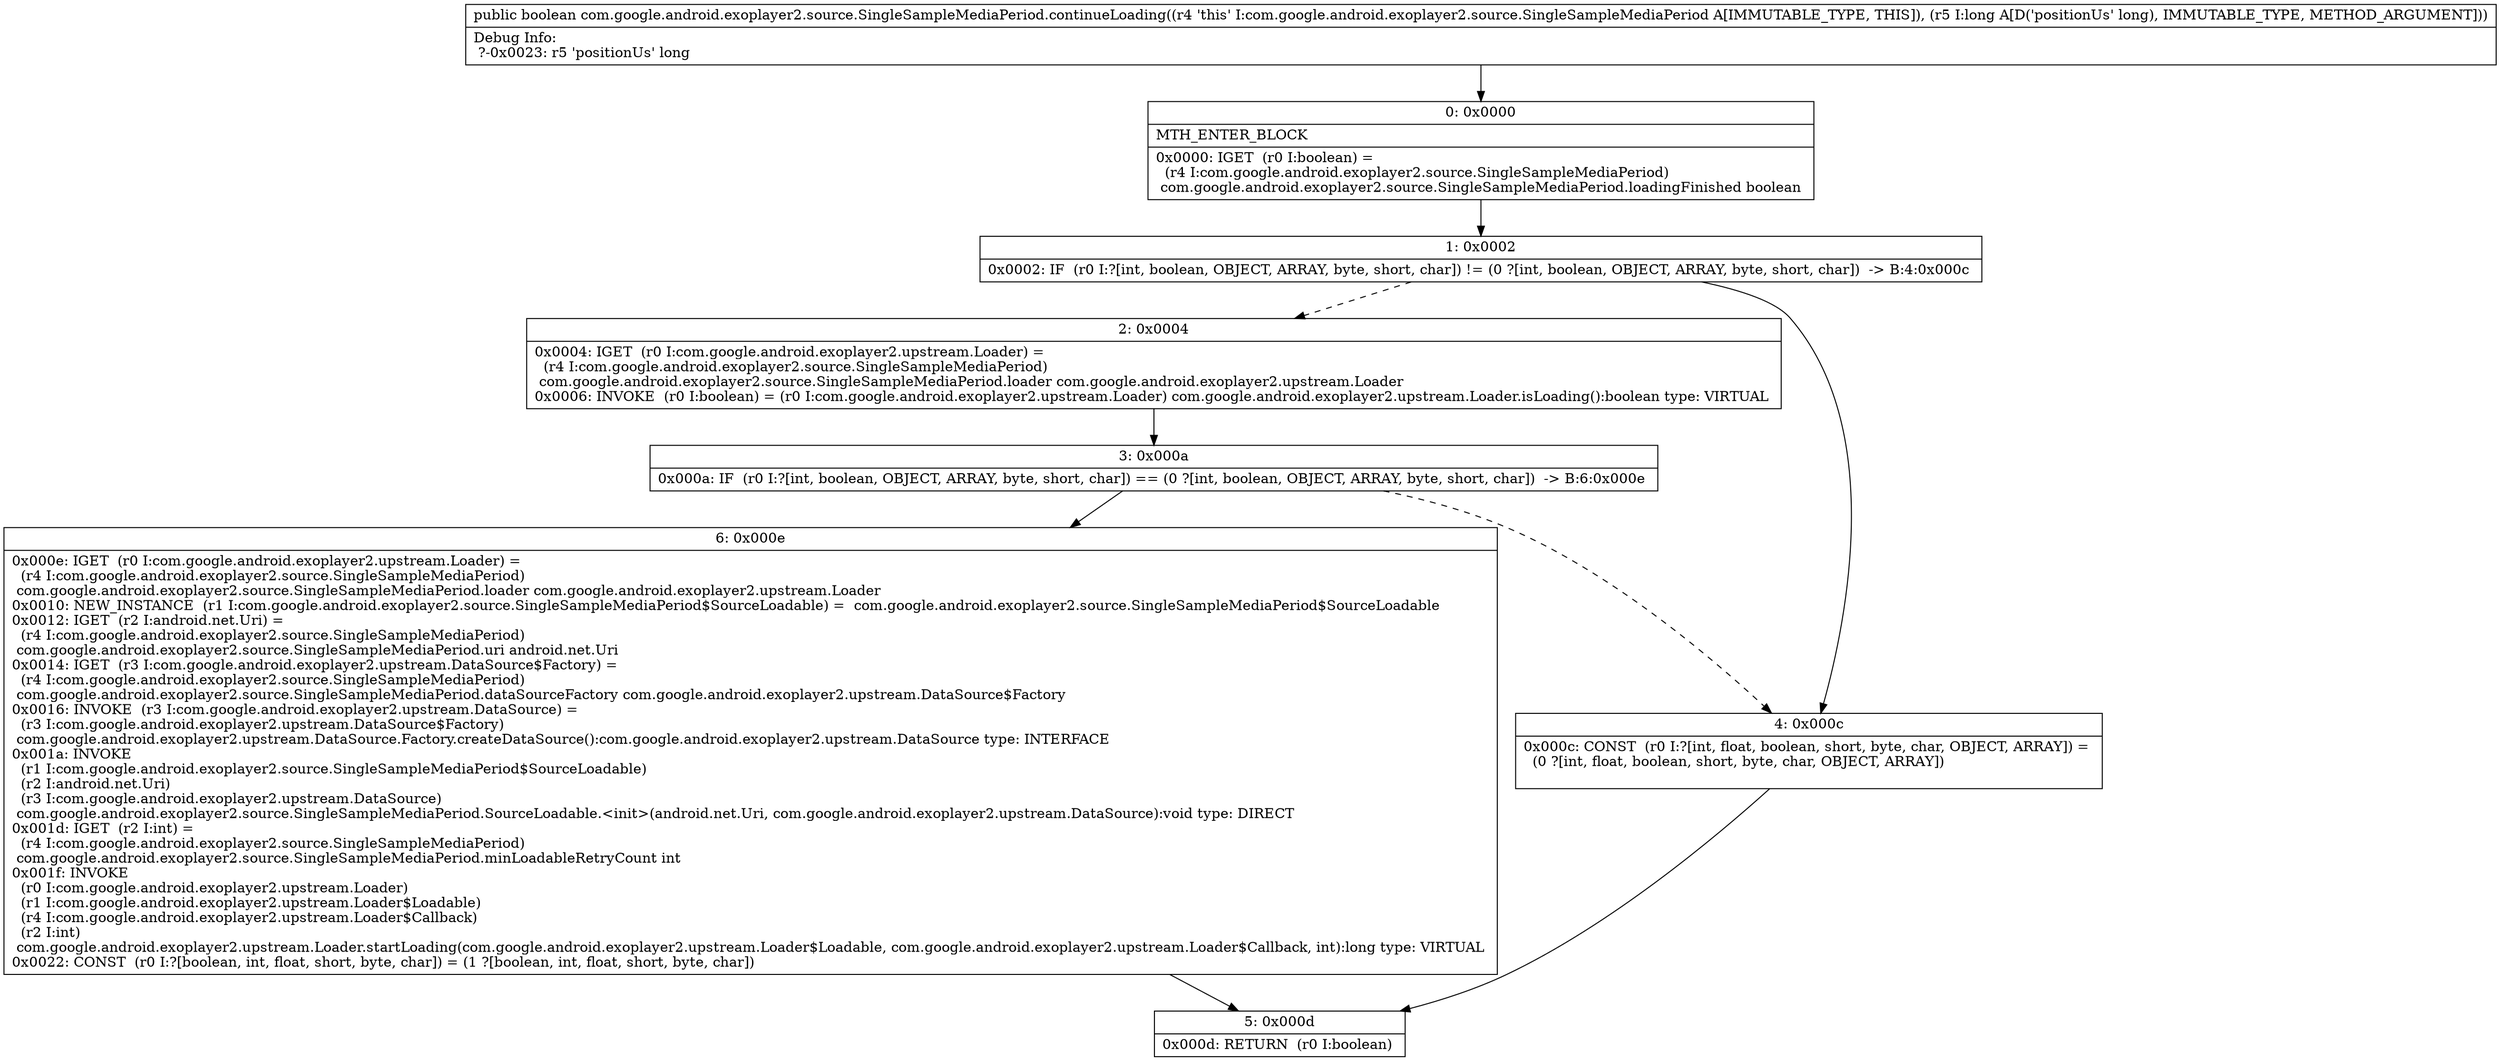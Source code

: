 digraph "CFG forcom.google.android.exoplayer2.source.SingleSampleMediaPeriod.continueLoading(J)Z" {
Node_0 [shape=record,label="{0\:\ 0x0000|MTH_ENTER_BLOCK\l|0x0000: IGET  (r0 I:boolean) = \l  (r4 I:com.google.android.exoplayer2.source.SingleSampleMediaPeriod)\l com.google.android.exoplayer2.source.SingleSampleMediaPeriod.loadingFinished boolean \l}"];
Node_1 [shape=record,label="{1\:\ 0x0002|0x0002: IF  (r0 I:?[int, boolean, OBJECT, ARRAY, byte, short, char]) != (0 ?[int, boolean, OBJECT, ARRAY, byte, short, char])  \-\> B:4:0x000c \l}"];
Node_2 [shape=record,label="{2\:\ 0x0004|0x0004: IGET  (r0 I:com.google.android.exoplayer2.upstream.Loader) = \l  (r4 I:com.google.android.exoplayer2.source.SingleSampleMediaPeriod)\l com.google.android.exoplayer2.source.SingleSampleMediaPeriod.loader com.google.android.exoplayer2.upstream.Loader \l0x0006: INVOKE  (r0 I:boolean) = (r0 I:com.google.android.exoplayer2.upstream.Loader) com.google.android.exoplayer2.upstream.Loader.isLoading():boolean type: VIRTUAL \l}"];
Node_3 [shape=record,label="{3\:\ 0x000a|0x000a: IF  (r0 I:?[int, boolean, OBJECT, ARRAY, byte, short, char]) == (0 ?[int, boolean, OBJECT, ARRAY, byte, short, char])  \-\> B:6:0x000e \l}"];
Node_4 [shape=record,label="{4\:\ 0x000c|0x000c: CONST  (r0 I:?[int, float, boolean, short, byte, char, OBJECT, ARRAY]) = \l  (0 ?[int, float, boolean, short, byte, char, OBJECT, ARRAY])\l \l}"];
Node_5 [shape=record,label="{5\:\ 0x000d|0x000d: RETURN  (r0 I:boolean) \l}"];
Node_6 [shape=record,label="{6\:\ 0x000e|0x000e: IGET  (r0 I:com.google.android.exoplayer2.upstream.Loader) = \l  (r4 I:com.google.android.exoplayer2.source.SingleSampleMediaPeriod)\l com.google.android.exoplayer2.source.SingleSampleMediaPeriod.loader com.google.android.exoplayer2.upstream.Loader \l0x0010: NEW_INSTANCE  (r1 I:com.google.android.exoplayer2.source.SingleSampleMediaPeriod$SourceLoadable) =  com.google.android.exoplayer2.source.SingleSampleMediaPeriod$SourceLoadable \l0x0012: IGET  (r2 I:android.net.Uri) = \l  (r4 I:com.google.android.exoplayer2.source.SingleSampleMediaPeriod)\l com.google.android.exoplayer2.source.SingleSampleMediaPeriod.uri android.net.Uri \l0x0014: IGET  (r3 I:com.google.android.exoplayer2.upstream.DataSource$Factory) = \l  (r4 I:com.google.android.exoplayer2.source.SingleSampleMediaPeriod)\l com.google.android.exoplayer2.source.SingleSampleMediaPeriod.dataSourceFactory com.google.android.exoplayer2.upstream.DataSource$Factory \l0x0016: INVOKE  (r3 I:com.google.android.exoplayer2.upstream.DataSource) = \l  (r3 I:com.google.android.exoplayer2.upstream.DataSource$Factory)\l com.google.android.exoplayer2.upstream.DataSource.Factory.createDataSource():com.google.android.exoplayer2.upstream.DataSource type: INTERFACE \l0x001a: INVOKE  \l  (r1 I:com.google.android.exoplayer2.source.SingleSampleMediaPeriod$SourceLoadable)\l  (r2 I:android.net.Uri)\l  (r3 I:com.google.android.exoplayer2.upstream.DataSource)\l com.google.android.exoplayer2.source.SingleSampleMediaPeriod.SourceLoadable.\<init\>(android.net.Uri, com.google.android.exoplayer2.upstream.DataSource):void type: DIRECT \l0x001d: IGET  (r2 I:int) = \l  (r4 I:com.google.android.exoplayer2.source.SingleSampleMediaPeriod)\l com.google.android.exoplayer2.source.SingleSampleMediaPeriod.minLoadableRetryCount int \l0x001f: INVOKE  \l  (r0 I:com.google.android.exoplayer2.upstream.Loader)\l  (r1 I:com.google.android.exoplayer2.upstream.Loader$Loadable)\l  (r4 I:com.google.android.exoplayer2.upstream.Loader$Callback)\l  (r2 I:int)\l com.google.android.exoplayer2.upstream.Loader.startLoading(com.google.android.exoplayer2.upstream.Loader$Loadable, com.google.android.exoplayer2.upstream.Loader$Callback, int):long type: VIRTUAL \l0x0022: CONST  (r0 I:?[boolean, int, float, short, byte, char]) = (1 ?[boolean, int, float, short, byte, char]) \l}"];
MethodNode[shape=record,label="{public boolean com.google.android.exoplayer2.source.SingleSampleMediaPeriod.continueLoading((r4 'this' I:com.google.android.exoplayer2.source.SingleSampleMediaPeriod A[IMMUTABLE_TYPE, THIS]), (r5 I:long A[D('positionUs' long), IMMUTABLE_TYPE, METHOD_ARGUMENT]))  | Debug Info:\l  ?\-0x0023: r5 'positionUs' long\l}"];
MethodNode -> Node_0;
Node_0 -> Node_1;
Node_1 -> Node_2[style=dashed];
Node_1 -> Node_4;
Node_2 -> Node_3;
Node_3 -> Node_4[style=dashed];
Node_3 -> Node_6;
Node_4 -> Node_5;
Node_6 -> Node_5;
}

